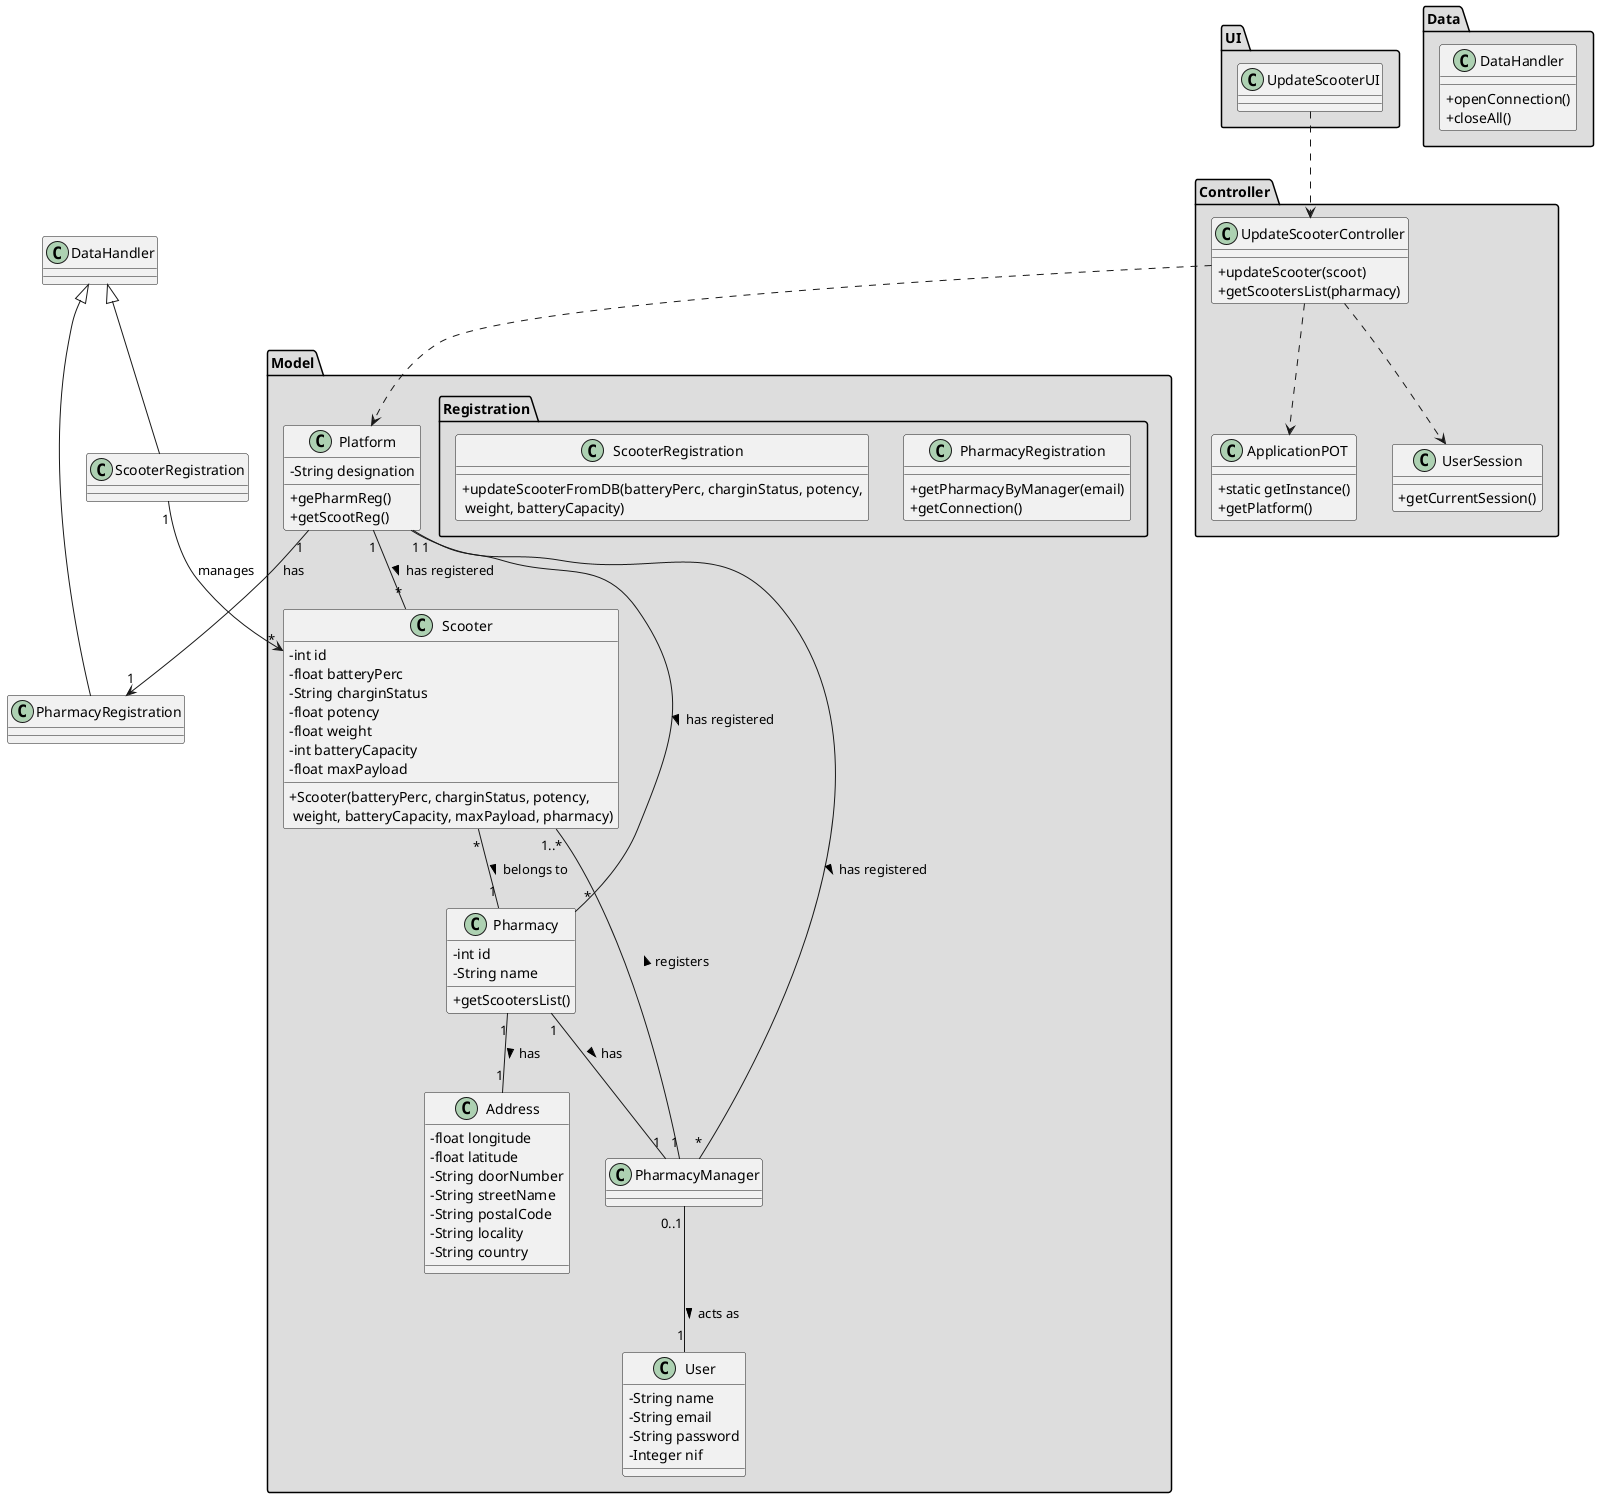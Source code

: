 @startuml
skinparam classAttributeIconSize 0

package "UI" #DDDDDD {
class UpdateScooterUI{

}
}


package "Controller" #DDDDDD {
class UpdateScooterController{
+updateScooter(scoot)
+getScootersList(pharmacy)
}

class ApplicationPOT
{
  +static getInstance()
  +getPlatform()
}

class UserSession
{
  +getCurrentSession()
}
}


package "Model" #DDDDDD {
class Platform {
  -String designation
  +gePharmReg()
  +getScootReg()
}
package "Registration" #DDDDDD {
 class PharmacyRegistration{
     +getPharmacyByManager(email)
     +getConnection()
 }

 class ScooterRegistration{
      +updateScooterFromDB(batteryPerc, charginStatus, potency,\n weight, batteryCapacity)
  }
 }
}

package "Model" #DDDDDD {
class Scooter{
  -int id
  -float batteryPerc
  -String charginStatus
  -float potency
  -float weight
  -int batteryCapacity
  -float maxPayload
  +Scooter(batteryPerc, charginStatus, potency,\n weight, batteryCapacity, maxPayload, pharmacy)
}

class Address{
  -float longitude
  -float latitude
  -String doorNumber
  -String streetName
  -String postalCode
  -String locality
  -String country
}

class Pharmacy {
  -int id
  -String name
  +getScootersList()
}

class User{
-   String name
-   String email
-   String password
-   Integer nif
}

class PharmacyManager {
}

}


package "Data" #DDDDDD {
class DataHandler{
    +openConnection()
    +closeAll()
}
}

class PharmacyRegistration extends DataHandler
class ScooterRegistration extends DataHandler

UpdateScooterUI ..> UpdateScooterController
UpdateScooterController ..> Platform
UpdateScooterController ..> ApplicationPOT
UpdateScooterController ..> UserSession
Platform "1" --> "1" PharmacyRegistration : has
ScooterRegistration "1" --> "*" Scooter : manages

Platform "1" -- "*" Pharmacy : has registered >
Platform "1" -- "*" Scooter : has registered >
Platform "1" -- "*" PharmacyManager : has registered >

PharmacyManager "0..1" -- "1" User: acts as >
PharmacyManager "1" -- "1..*" Scooter : registers >
Pharmacy "1" -- "1" PharmacyManager : has >
Scooter "*" -- "1" Pharmacy : belongs to >
Pharmacy "1" -- "1" Address : has >

@enduml